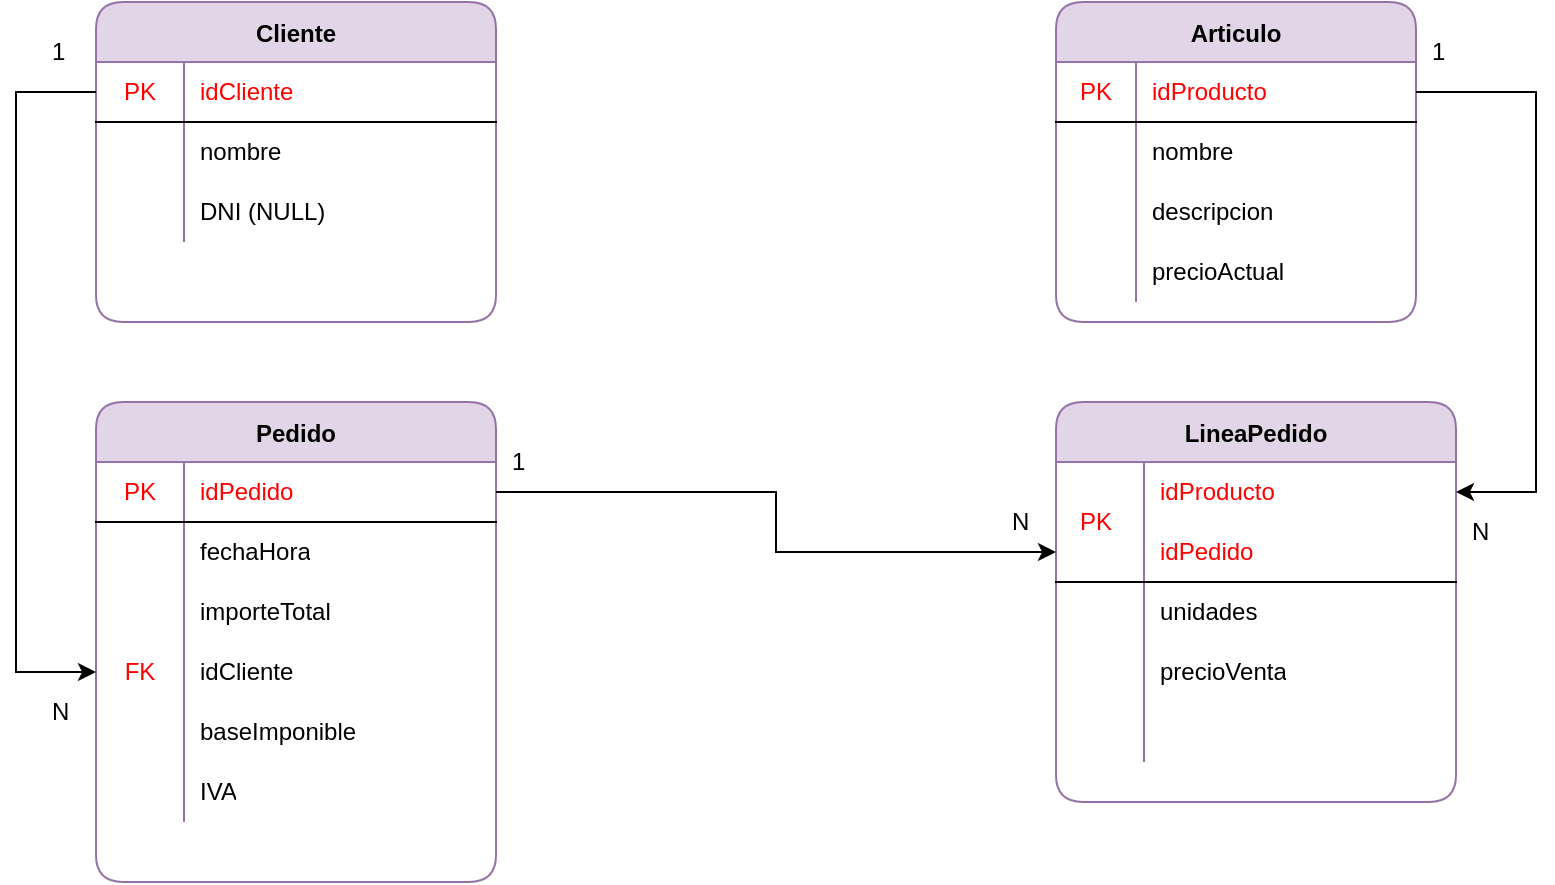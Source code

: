 <mxfile version="15.7.3" type="google"><diagram id="4mRt6e4cWDjUJ0eLJ6ru" name="Page-1"><mxGraphModel dx="868" dy="507" grid="1" gridSize="10" guides="1" tooltips="1" connect="1" arrows="1" fold="1" page="1" pageScale="1" pageWidth="827" pageHeight="1169" math="0" shadow="0"><root><mxCell id="0"/><mxCell id="1" parent="0"/><mxCell id="6bDaAbEhepQAVm0keOFi-1" value="Cliente" style="shape=table;startSize=30;container=1;collapsible=0;childLayout=tableLayout;fixedRows=1;rowLines=0;fontStyle=1;align=center;pointerEvents=1;fillColor=#e1d5e7;strokeColor=#9673a6;rounded=1;" vertex="1" parent="1"><mxGeometry x="80" y="80" width="200" height="160" as="geometry"/></mxCell><mxCell id="6bDaAbEhepQAVm0keOFi-2" value="" style="shape=partialRectangle;html=1;whiteSpace=wrap;collapsible=0;dropTarget=0;pointerEvents=1;fillColor=none;top=0;left=0;bottom=1;right=0;points=[[0,0.5],[1,0.5]];portConstraint=eastwest;" vertex="1" parent="6bDaAbEhepQAVm0keOFi-1"><mxGeometry y="30" width="200" height="30" as="geometry"/></mxCell><mxCell id="6bDaAbEhepQAVm0keOFi-3" value="&lt;font color=&quot;#FF0000&quot;&gt;PK&lt;/font&gt;" style="shape=partialRectangle;html=1;whiteSpace=wrap;connectable=0;fillColor=none;top=0;left=0;bottom=0;right=0;overflow=hidden;pointerEvents=1;" vertex="1" parent="6bDaAbEhepQAVm0keOFi-2"><mxGeometry width="44" height="30" as="geometry"><mxRectangle width="44" height="30" as="alternateBounds"/></mxGeometry></mxCell><mxCell id="6bDaAbEhepQAVm0keOFi-4" value="&lt;font color=&quot;#FF0000&quot;&gt;idCliente&lt;/font&gt;" style="shape=partialRectangle;html=1;whiteSpace=wrap;connectable=0;fillColor=none;top=0;left=0;bottom=0;right=0;align=left;spacingLeft=6;overflow=hidden;pointerEvents=1;" vertex="1" parent="6bDaAbEhepQAVm0keOFi-2"><mxGeometry x="44" width="156" height="30" as="geometry"><mxRectangle width="156" height="30" as="alternateBounds"/></mxGeometry></mxCell><mxCell id="6bDaAbEhepQAVm0keOFi-5" value="" style="shape=partialRectangle;html=1;whiteSpace=wrap;collapsible=0;dropTarget=0;pointerEvents=1;fillColor=none;top=0;left=0;bottom=0;right=0;points=[[0,0.5],[1,0.5]];portConstraint=eastwest;" vertex="1" parent="6bDaAbEhepQAVm0keOFi-1"><mxGeometry y="60" width="200" height="30" as="geometry"/></mxCell><mxCell id="6bDaAbEhepQAVm0keOFi-6" value="" style="shape=partialRectangle;html=1;whiteSpace=wrap;connectable=0;fillColor=none;top=0;left=0;bottom=0;right=0;overflow=hidden;pointerEvents=1;" vertex="1" parent="6bDaAbEhepQAVm0keOFi-5"><mxGeometry width="44" height="30" as="geometry"><mxRectangle width="44" height="30" as="alternateBounds"/></mxGeometry></mxCell><mxCell id="6bDaAbEhepQAVm0keOFi-7" value="nombre" style="shape=partialRectangle;html=1;whiteSpace=wrap;connectable=0;fillColor=none;top=0;left=0;bottom=0;right=0;align=left;spacingLeft=6;overflow=hidden;pointerEvents=1;" vertex="1" parent="6bDaAbEhepQAVm0keOFi-5"><mxGeometry x="44" width="156" height="30" as="geometry"><mxRectangle width="156" height="30" as="alternateBounds"/></mxGeometry></mxCell><mxCell id="6bDaAbEhepQAVm0keOFi-8" value="" style="shape=partialRectangle;html=1;whiteSpace=wrap;collapsible=0;dropTarget=0;pointerEvents=1;fillColor=none;top=0;left=0;bottom=0;right=0;points=[[0,0.5],[1,0.5]];portConstraint=eastwest;" vertex="1" parent="6bDaAbEhepQAVm0keOFi-1"><mxGeometry y="90" width="200" height="30" as="geometry"/></mxCell><mxCell id="6bDaAbEhepQAVm0keOFi-9" value="" style="shape=partialRectangle;html=1;whiteSpace=wrap;connectable=0;fillColor=none;top=0;left=0;bottom=0;right=0;overflow=hidden;pointerEvents=1;" vertex="1" parent="6bDaAbEhepQAVm0keOFi-8"><mxGeometry width="44" height="30" as="geometry"><mxRectangle width="44" height="30" as="alternateBounds"/></mxGeometry></mxCell><mxCell id="6bDaAbEhepQAVm0keOFi-10" value="DNI (NULL)" style="shape=partialRectangle;html=1;whiteSpace=wrap;connectable=0;fillColor=none;top=0;left=0;bottom=0;right=0;align=left;spacingLeft=6;overflow=hidden;pointerEvents=1;" vertex="1" parent="6bDaAbEhepQAVm0keOFi-8"><mxGeometry x="44" width="156" height="30" as="geometry"><mxRectangle width="156" height="30" as="alternateBounds"/></mxGeometry></mxCell><mxCell id="6bDaAbEhepQAVm0keOFi-11" value="Articulo" style="shape=table;startSize=30;container=1;collapsible=0;childLayout=tableLayout;fixedRows=1;rowLines=0;fontStyle=1;align=center;pointerEvents=1;fillColor=#e1d5e7;strokeColor=#9673a6;rounded=1;" vertex="1" parent="1"><mxGeometry x="560" y="80" width="180" height="160" as="geometry"/></mxCell><mxCell id="6bDaAbEhepQAVm0keOFi-12" value="" style="shape=partialRectangle;html=1;whiteSpace=wrap;collapsible=0;dropTarget=0;pointerEvents=1;fillColor=none;top=0;left=0;bottom=1;right=0;points=[[0,0.5],[1,0.5]];portConstraint=eastwest;" vertex="1" parent="6bDaAbEhepQAVm0keOFi-11"><mxGeometry y="30" width="180" height="30" as="geometry"/></mxCell><mxCell id="6bDaAbEhepQAVm0keOFi-13" value="&lt;font color=&quot;#FF0000&quot;&gt;PK&lt;/font&gt;" style="shape=partialRectangle;html=1;whiteSpace=wrap;connectable=0;fillColor=none;top=0;left=0;bottom=0;right=0;overflow=hidden;pointerEvents=1;" vertex="1" parent="6bDaAbEhepQAVm0keOFi-12"><mxGeometry width="40" height="30" as="geometry"><mxRectangle width="40" height="30" as="alternateBounds"/></mxGeometry></mxCell><mxCell id="6bDaAbEhepQAVm0keOFi-14" value="&lt;font color=&quot;#FF0000&quot;&gt;idProducto&lt;/font&gt;" style="shape=partialRectangle;html=1;whiteSpace=wrap;connectable=0;fillColor=none;top=0;left=0;bottom=0;right=0;align=left;spacingLeft=6;overflow=hidden;pointerEvents=1;" vertex="1" parent="6bDaAbEhepQAVm0keOFi-12"><mxGeometry x="40" width="140" height="30" as="geometry"><mxRectangle width="140" height="30" as="alternateBounds"/></mxGeometry></mxCell><mxCell id="6bDaAbEhepQAVm0keOFi-15" value="" style="shape=partialRectangle;html=1;whiteSpace=wrap;collapsible=0;dropTarget=0;pointerEvents=1;fillColor=none;top=0;left=0;bottom=0;right=0;points=[[0,0.5],[1,0.5]];portConstraint=eastwest;" vertex="1" parent="6bDaAbEhepQAVm0keOFi-11"><mxGeometry y="60" width="180" height="30" as="geometry"/></mxCell><mxCell id="6bDaAbEhepQAVm0keOFi-16" value="" style="shape=partialRectangle;html=1;whiteSpace=wrap;connectable=0;fillColor=none;top=0;left=0;bottom=0;right=0;overflow=hidden;pointerEvents=1;" vertex="1" parent="6bDaAbEhepQAVm0keOFi-15"><mxGeometry width="40" height="30" as="geometry"><mxRectangle width="40" height="30" as="alternateBounds"/></mxGeometry></mxCell><mxCell id="6bDaAbEhepQAVm0keOFi-17" value="nombre" style="shape=partialRectangle;html=1;whiteSpace=wrap;connectable=0;fillColor=none;top=0;left=0;bottom=0;right=0;align=left;spacingLeft=6;overflow=hidden;pointerEvents=1;" vertex="1" parent="6bDaAbEhepQAVm0keOFi-15"><mxGeometry x="40" width="140" height="30" as="geometry"><mxRectangle width="140" height="30" as="alternateBounds"/></mxGeometry></mxCell><mxCell id="6bDaAbEhepQAVm0keOFi-18" value="" style="shape=partialRectangle;html=1;whiteSpace=wrap;collapsible=0;dropTarget=0;pointerEvents=1;fillColor=none;top=0;left=0;bottom=0;right=0;points=[[0,0.5],[1,0.5]];portConstraint=eastwest;" vertex="1" parent="6bDaAbEhepQAVm0keOFi-11"><mxGeometry y="90" width="180" height="30" as="geometry"/></mxCell><mxCell id="6bDaAbEhepQAVm0keOFi-19" value="" style="shape=partialRectangle;html=1;whiteSpace=wrap;connectable=0;fillColor=none;top=0;left=0;bottom=0;right=0;overflow=hidden;pointerEvents=1;" vertex="1" parent="6bDaAbEhepQAVm0keOFi-18"><mxGeometry width="40" height="30" as="geometry"><mxRectangle width="40" height="30" as="alternateBounds"/></mxGeometry></mxCell><mxCell id="6bDaAbEhepQAVm0keOFi-20" value="descripcion" style="shape=partialRectangle;html=1;whiteSpace=wrap;connectable=0;fillColor=none;top=0;left=0;bottom=0;right=0;align=left;spacingLeft=6;overflow=hidden;pointerEvents=1;" vertex="1" parent="6bDaAbEhepQAVm0keOFi-18"><mxGeometry x="40" width="140" height="30" as="geometry"><mxRectangle width="140" height="30" as="alternateBounds"/></mxGeometry></mxCell><mxCell id="6bDaAbEhepQAVm0keOFi-21" value="" style="shape=partialRectangle;html=1;whiteSpace=wrap;collapsible=0;dropTarget=0;pointerEvents=1;fillColor=none;top=0;left=0;bottom=0;right=0;points=[[0,0.5],[1,0.5]];portConstraint=eastwest;" vertex="1" parent="6bDaAbEhepQAVm0keOFi-11"><mxGeometry y="120" width="180" height="30" as="geometry"/></mxCell><mxCell id="6bDaAbEhepQAVm0keOFi-22" value="" style="shape=partialRectangle;html=1;whiteSpace=wrap;connectable=0;fillColor=none;top=0;left=0;bottom=0;right=0;overflow=hidden;pointerEvents=1;" vertex="1" parent="6bDaAbEhepQAVm0keOFi-21"><mxGeometry width="40" height="30" as="geometry"><mxRectangle width="40" height="30" as="alternateBounds"/></mxGeometry></mxCell><mxCell id="6bDaAbEhepQAVm0keOFi-23" value="precioActual" style="shape=partialRectangle;html=1;whiteSpace=wrap;connectable=0;fillColor=none;top=0;left=0;bottom=0;right=0;align=left;spacingLeft=6;overflow=hidden;pointerEvents=1;" vertex="1" parent="6bDaAbEhepQAVm0keOFi-21"><mxGeometry x="40" width="140" height="30" as="geometry"><mxRectangle width="140" height="30" as="alternateBounds"/></mxGeometry></mxCell><mxCell id="6bDaAbEhepQAVm0keOFi-24" value="Pedido" style="shape=table;startSize=30;container=1;collapsible=0;childLayout=tableLayout;fixedRows=1;rowLines=0;fontStyle=1;align=center;pointerEvents=1;fillColor=#e1d5e7;strokeColor=#9673a6;rounded=1;" vertex="1" parent="1"><mxGeometry x="80" y="280" width="200" height="240" as="geometry"/></mxCell><mxCell id="6bDaAbEhepQAVm0keOFi-25" value="" style="shape=partialRectangle;html=1;whiteSpace=wrap;collapsible=0;dropTarget=0;pointerEvents=1;fillColor=none;top=0;left=0;bottom=1;right=0;points=[[0,0.5],[1,0.5]];portConstraint=eastwest;" vertex="1" parent="6bDaAbEhepQAVm0keOFi-24"><mxGeometry y="30" width="200" height="30" as="geometry"/></mxCell><mxCell id="6bDaAbEhepQAVm0keOFi-26" value="&lt;font color=&quot;#FF0000&quot;&gt;PK&lt;/font&gt;" style="shape=partialRectangle;html=1;whiteSpace=wrap;connectable=0;fillColor=none;top=0;left=0;bottom=0;right=0;overflow=hidden;pointerEvents=1;" vertex="1" parent="6bDaAbEhepQAVm0keOFi-25"><mxGeometry width="44" height="30" as="geometry"><mxRectangle width="44" height="30" as="alternateBounds"/></mxGeometry></mxCell><mxCell id="6bDaAbEhepQAVm0keOFi-27" value="&lt;font color=&quot;#FF0000&quot;&gt;idPedido&lt;/font&gt;" style="shape=partialRectangle;html=1;whiteSpace=wrap;connectable=0;fillColor=none;top=0;left=0;bottom=0;right=0;align=left;spacingLeft=6;overflow=hidden;pointerEvents=1;" vertex="1" parent="6bDaAbEhepQAVm0keOFi-25"><mxGeometry x="44" width="156" height="30" as="geometry"><mxRectangle width="156" height="30" as="alternateBounds"/></mxGeometry></mxCell><mxCell id="6bDaAbEhepQAVm0keOFi-28" value="" style="shape=partialRectangle;html=1;whiteSpace=wrap;collapsible=0;dropTarget=0;pointerEvents=1;fillColor=none;top=0;left=0;bottom=0;right=0;points=[[0,0.5],[1,0.5]];portConstraint=eastwest;" vertex="1" parent="6bDaAbEhepQAVm0keOFi-24"><mxGeometry y="60" width="200" height="30" as="geometry"/></mxCell><mxCell id="6bDaAbEhepQAVm0keOFi-29" value="" style="shape=partialRectangle;html=1;whiteSpace=wrap;connectable=0;fillColor=none;top=0;left=0;bottom=0;right=0;overflow=hidden;pointerEvents=1;" vertex="1" parent="6bDaAbEhepQAVm0keOFi-28"><mxGeometry width="44" height="30" as="geometry"><mxRectangle width="44" height="30" as="alternateBounds"/></mxGeometry></mxCell><mxCell id="6bDaAbEhepQAVm0keOFi-30" value="fechaHora" style="shape=partialRectangle;html=1;whiteSpace=wrap;connectable=0;fillColor=none;top=0;left=0;bottom=0;right=0;align=left;spacingLeft=6;overflow=hidden;pointerEvents=1;" vertex="1" parent="6bDaAbEhepQAVm0keOFi-28"><mxGeometry x="44" width="156" height="30" as="geometry"><mxRectangle width="156" height="30" as="alternateBounds"/></mxGeometry></mxCell><mxCell id="6bDaAbEhepQAVm0keOFi-31" value="" style="shape=partialRectangle;html=1;whiteSpace=wrap;collapsible=0;dropTarget=0;pointerEvents=1;fillColor=none;top=0;left=0;bottom=0;right=0;points=[[0,0.5],[1,0.5]];portConstraint=eastwest;" vertex="1" parent="6bDaAbEhepQAVm0keOFi-24"><mxGeometry y="90" width="200" height="30" as="geometry"/></mxCell><mxCell id="6bDaAbEhepQAVm0keOFi-32" value="" style="shape=partialRectangle;html=1;whiteSpace=wrap;connectable=0;fillColor=none;top=0;left=0;bottom=0;right=0;overflow=hidden;pointerEvents=1;" vertex="1" parent="6bDaAbEhepQAVm0keOFi-31"><mxGeometry width="44" height="30" as="geometry"><mxRectangle width="44" height="30" as="alternateBounds"/></mxGeometry></mxCell><mxCell id="6bDaAbEhepQAVm0keOFi-33" value="importeTotal" style="shape=partialRectangle;html=1;whiteSpace=wrap;connectable=0;fillColor=none;top=0;left=0;bottom=0;right=0;align=left;spacingLeft=6;overflow=hidden;pointerEvents=1;" vertex="1" parent="6bDaAbEhepQAVm0keOFi-31"><mxGeometry x="44" width="156" height="30" as="geometry"><mxRectangle width="156" height="30" as="alternateBounds"/></mxGeometry></mxCell><mxCell id="6bDaAbEhepQAVm0keOFi-34" value="" style="shape=partialRectangle;html=1;whiteSpace=wrap;collapsible=0;dropTarget=0;pointerEvents=1;fillColor=none;top=0;left=0;bottom=0;right=0;points=[[0,0.5],[1,0.5]];portConstraint=eastwest;" vertex="1" parent="6bDaAbEhepQAVm0keOFi-24"><mxGeometry y="120" width="200" height="30" as="geometry"/></mxCell><mxCell id="6bDaAbEhepQAVm0keOFi-35" value="&lt;font color=&quot;#FF0000&quot;&gt;FK&lt;/font&gt;" style="shape=partialRectangle;html=1;whiteSpace=wrap;connectable=0;fillColor=none;top=0;left=0;bottom=0;right=0;overflow=hidden;pointerEvents=1;" vertex="1" parent="6bDaAbEhepQAVm0keOFi-34"><mxGeometry width="44" height="30" as="geometry"><mxRectangle width="44" height="30" as="alternateBounds"/></mxGeometry></mxCell><mxCell id="6bDaAbEhepQAVm0keOFi-36" value="idCliente" style="shape=partialRectangle;html=1;whiteSpace=wrap;connectable=0;fillColor=none;top=0;left=0;bottom=0;right=0;align=left;spacingLeft=6;overflow=hidden;pointerEvents=1;" vertex="1" parent="6bDaAbEhepQAVm0keOFi-34"><mxGeometry x="44" width="156" height="30" as="geometry"><mxRectangle width="156" height="30" as="alternateBounds"/></mxGeometry></mxCell><mxCell id="6bDaAbEhepQAVm0keOFi-63" value="" style="shape=partialRectangle;html=1;whiteSpace=wrap;collapsible=0;dropTarget=0;pointerEvents=1;fillColor=none;top=0;left=0;bottom=0;right=0;points=[[0,0.5],[1,0.5]];portConstraint=eastwest;" vertex="1" parent="6bDaAbEhepQAVm0keOFi-24"><mxGeometry y="150" width="200" height="30" as="geometry"/></mxCell><mxCell id="6bDaAbEhepQAVm0keOFi-64" value="" style="shape=partialRectangle;html=1;whiteSpace=wrap;connectable=0;fillColor=none;top=0;left=0;bottom=0;right=0;overflow=hidden;pointerEvents=1;" vertex="1" parent="6bDaAbEhepQAVm0keOFi-63"><mxGeometry width="44" height="30" as="geometry"><mxRectangle width="44" height="30" as="alternateBounds"/></mxGeometry></mxCell><mxCell id="6bDaAbEhepQAVm0keOFi-65" value="baseImponible" style="shape=partialRectangle;html=1;whiteSpace=wrap;connectable=0;fillColor=none;top=0;left=0;bottom=0;right=0;align=left;spacingLeft=6;overflow=hidden;pointerEvents=1;" vertex="1" parent="6bDaAbEhepQAVm0keOFi-63"><mxGeometry x="44" width="156" height="30" as="geometry"><mxRectangle width="156" height="30" as="alternateBounds"/></mxGeometry></mxCell><mxCell id="6bDaAbEhepQAVm0keOFi-66" value="" style="shape=partialRectangle;html=1;whiteSpace=wrap;collapsible=0;dropTarget=0;pointerEvents=1;fillColor=none;top=0;left=0;bottom=0;right=0;points=[[0,0.5],[1,0.5]];portConstraint=eastwest;" vertex="1" parent="6bDaAbEhepQAVm0keOFi-24"><mxGeometry y="180" width="200" height="30" as="geometry"/></mxCell><mxCell id="6bDaAbEhepQAVm0keOFi-67" value="" style="shape=partialRectangle;html=1;whiteSpace=wrap;connectable=0;fillColor=none;top=0;left=0;bottom=0;right=0;overflow=hidden;pointerEvents=1;" vertex="1" parent="6bDaAbEhepQAVm0keOFi-66"><mxGeometry width="44" height="30" as="geometry"><mxRectangle width="44" height="30" as="alternateBounds"/></mxGeometry></mxCell><mxCell id="6bDaAbEhepQAVm0keOFi-68" value="IVA" style="shape=partialRectangle;html=1;whiteSpace=wrap;connectable=0;fillColor=none;top=0;left=0;bottom=0;right=0;align=left;spacingLeft=6;overflow=hidden;pointerEvents=1;" vertex="1" parent="6bDaAbEhepQAVm0keOFi-66"><mxGeometry x="44" width="156" height="30" as="geometry"><mxRectangle width="156" height="30" as="alternateBounds"/></mxGeometry></mxCell><mxCell id="6bDaAbEhepQAVm0keOFi-37" style="edgeStyle=orthogonalEdgeStyle;rounded=0;orthogonalLoop=1;jettySize=auto;html=1;entryX=0;entryY=0.5;entryDx=0;entryDy=0;fontColor=#FF0000;" edge="1" parent="1" source="6bDaAbEhepQAVm0keOFi-2" target="6bDaAbEhepQAVm0keOFi-34"><mxGeometry relative="1" as="geometry"><Array as="points"><mxPoint x="40" y="125"/><mxPoint x="40" y="415"/></Array></mxGeometry></mxCell><mxCell id="6bDaAbEhepQAVm0keOFi-38" value="1" style="shape=partialRectangle;html=1;whiteSpace=wrap;connectable=0;fillColor=none;top=0;left=0;bottom=0;right=0;align=left;spacingLeft=6;overflow=hidden;pointerEvents=1;" vertex="1" parent="1"><mxGeometry x="50" y="90" width="30" height="30" as="geometry"><mxRectangle width="140" height="30" as="alternateBounds"/></mxGeometry></mxCell><mxCell id="6bDaAbEhepQAVm0keOFi-39" value="N" style="shape=partialRectangle;html=1;whiteSpace=wrap;connectable=0;fillColor=none;top=0;left=0;bottom=0;right=0;align=left;spacingLeft=6;overflow=hidden;pointerEvents=1;" vertex="1" parent="1"><mxGeometry x="50" y="420" width="30" height="30" as="geometry"><mxRectangle width="140" height="30" as="alternateBounds"/></mxGeometry></mxCell><mxCell id="6bDaAbEhepQAVm0keOFi-40" value="LineaPedido" style="shape=table;startSize=30;container=1;collapsible=0;childLayout=tableLayout;fixedRows=1;rowLines=0;fontStyle=1;align=center;pointerEvents=1;fillColor=#e1d5e7;strokeColor=#9673a6;rounded=1;" vertex="1" parent="1"><mxGeometry x="560" y="280" width="200" height="200" as="geometry"/></mxCell><mxCell id="6bDaAbEhepQAVm0keOFi-41" value="" style="shape=partialRectangle;html=1;whiteSpace=wrap;collapsible=0;dropTarget=0;pointerEvents=1;fillColor=none;top=0;left=0;bottom=1;right=0;points=[[0,0.5],[1,0.5]];portConstraint=eastwest;strokeWidth=4;strokeColor=none;" vertex="1" parent="6bDaAbEhepQAVm0keOFi-40"><mxGeometry y="30" width="200" height="30" as="geometry"/></mxCell><mxCell id="6bDaAbEhepQAVm0keOFi-42" value="" style="shape=partialRectangle;html=1;whiteSpace=wrap;connectable=0;fillColor=none;top=0;left=0;bottom=0;right=0;overflow=hidden;pointerEvents=1;" vertex="1" parent="6bDaAbEhepQAVm0keOFi-41"><mxGeometry width="44" height="30" as="geometry"><mxRectangle width="44" height="30" as="alternateBounds"/></mxGeometry></mxCell><mxCell id="6bDaAbEhepQAVm0keOFi-43" value="&lt;div&gt;&lt;font color=&quot;#FF0000&quot;&gt;idProducto&lt;/font&gt;&lt;/div&gt;&lt;font color=&quot;#FF0000&quot;&gt;&lt;/font&gt;" style="shape=partialRectangle;html=1;whiteSpace=wrap;connectable=0;fillColor=none;top=0;left=0;bottom=0;right=0;align=left;spacingLeft=6;overflow=hidden;pointerEvents=1;" vertex="1" parent="6bDaAbEhepQAVm0keOFi-41"><mxGeometry x="44" width="156" height="30" as="geometry"><mxRectangle width="156" height="30" as="alternateBounds"/></mxGeometry></mxCell><mxCell id="6bDaAbEhepQAVm0keOFi-44" value="" style="shape=partialRectangle;html=1;whiteSpace=wrap;collapsible=0;dropTarget=0;pointerEvents=1;fillColor=none;top=0;left=0;bottom=1;right=0;points=[[0,0.5],[1,0.5]];portConstraint=eastwest;" vertex="1" parent="6bDaAbEhepQAVm0keOFi-40"><mxGeometry y="60" width="200" height="30" as="geometry"/></mxCell><mxCell id="6bDaAbEhepQAVm0keOFi-45" value="" style="shape=partialRectangle;html=1;whiteSpace=wrap;connectable=0;fillColor=none;top=0;left=0;bottom=0;right=0;overflow=hidden;pointerEvents=1;" vertex="1" parent="6bDaAbEhepQAVm0keOFi-44"><mxGeometry width="44" height="30" as="geometry"><mxRectangle width="44" height="30" as="alternateBounds"/></mxGeometry></mxCell><mxCell id="6bDaAbEhepQAVm0keOFi-46" value="&lt;div&gt;&lt;font color=&quot;#FF0000&quot;&gt;idPedido&lt;/font&gt;&lt;/div&gt;&lt;font color=&quot;#FF0000&quot;&gt;&lt;/font&gt;" style="shape=partialRectangle;html=1;whiteSpace=wrap;connectable=0;fillColor=none;top=0;left=0;bottom=0;right=0;align=left;spacingLeft=6;overflow=hidden;pointerEvents=1;strokeColor=none;" vertex="1" parent="6bDaAbEhepQAVm0keOFi-44"><mxGeometry x="44" width="156" height="30" as="geometry"><mxRectangle width="156" height="30" as="alternateBounds"/></mxGeometry></mxCell><mxCell id="6bDaAbEhepQAVm0keOFi-47" value="" style="shape=partialRectangle;html=1;whiteSpace=wrap;collapsible=0;dropTarget=0;pointerEvents=1;fillColor=none;top=0;left=0;bottom=0;right=0;points=[[0,0.5],[1,0.5]];portConstraint=eastwest;" vertex="1" parent="6bDaAbEhepQAVm0keOFi-40"><mxGeometry y="90" width="200" height="30" as="geometry"/></mxCell><mxCell id="6bDaAbEhepQAVm0keOFi-48" value="" style="shape=partialRectangle;html=1;whiteSpace=wrap;connectable=0;fillColor=none;top=0;left=0;bottom=0;right=0;overflow=hidden;pointerEvents=1;" vertex="1" parent="6bDaAbEhepQAVm0keOFi-47"><mxGeometry width="44" height="30" as="geometry"><mxRectangle width="44" height="30" as="alternateBounds"/></mxGeometry></mxCell><mxCell id="6bDaAbEhepQAVm0keOFi-49" value="unidades" style="shape=partialRectangle;html=1;whiteSpace=wrap;connectable=0;fillColor=none;top=0;left=0;bottom=0;right=0;align=left;spacingLeft=6;overflow=hidden;pointerEvents=1;" vertex="1" parent="6bDaAbEhepQAVm0keOFi-47"><mxGeometry x="44" width="156" height="30" as="geometry"><mxRectangle width="156" height="30" as="alternateBounds"/></mxGeometry></mxCell><mxCell id="6bDaAbEhepQAVm0keOFi-50" value="" style="shape=partialRectangle;html=1;whiteSpace=wrap;collapsible=0;dropTarget=0;pointerEvents=1;fillColor=none;top=0;left=0;bottom=0;right=0;points=[[0,0.5],[1,0.5]];portConstraint=eastwest;" vertex="1" parent="6bDaAbEhepQAVm0keOFi-40"><mxGeometry y="120" width="200" height="30" as="geometry"/></mxCell><mxCell id="6bDaAbEhepQAVm0keOFi-51" value="" style="shape=partialRectangle;html=1;whiteSpace=wrap;connectable=0;fillColor=none;top=0;left=0;bottom=0;right=0;overflow=hidden;pointerEvents=1;" vertex="1" parent="6bDaAbEhepQAVm0keOFi-50"><mxGeometry width="44" height="30" as="geometry"><mxRectangle width="44" height="30" as="alternateBounds"/></mxGeometry></mxCell><mxCell id="6bDaAbEhepQAVm0keOFi-52" value="precioVenta" style="shape=partialRectangle;html=1;whiteSpace=wrap;connectable=0;fillColor=none;top=0;left=0;bottom=0;right=0;align=left;spacingLeft=6;overflow=hidden;pointerEvents=1;" vertex="1" parent="6bDaAbEhepQAVm0keOFi-50"><mxGeometry x="44" width="156" height="30" as="geometry"><mxRectangle width="156" height="30" as="alternateBounds"/></mxGeometry></mxCell><mxCell id="6bDaAbEhepQAVm0keOFi-53" value="" style="shape=partialRectangle;html=1;whiteSpace=wrap;collapsible=0;dropTarget=0;pointerEvents=1;fillColor=none;top=0;left=0;bottom=0;right=0;points=[[0,0.5],[1,0.5]];portConstraint=eastwest;" vertex="1" parent="6bDaAbEhepQAVm0keOFi-40"><mxGeometry y="150" width="200" height="30" as="geometry"/></mxCell><mxCell id="6bDaAbEhepQAVm0keOFi-54" value="" style="shape=partialRectangle;html=1;whiteSpace=wrap;connectable=0;fillColor=none;top=0;left=0;bottom=0;right=0;overflow=hidden;pointerEvents=1;" vertex="1" parent="6bDaAbEhepQAVm0keOFi-53"><mxGeometry width="44" height="30" as="geometry"><mxRectangle width="44" height="30" as="alternateBounds"/></mxGeometry></mxCell><mxCell id="6bDaAbEhepQAVm0keOFi-55" value="" style="shape=partialRectangle;html=1;whiteSpace=wrap;connectable=0;fillColor=none;top=0;left=0;bottom=0;right=0;align=left;spacingLeft=6;overflow=hidden;pointerEvents=1;" vertex="1" parent="6bDaAbEhepQAVm0keOFi-53"><mxGeometry x="44" width="156" height="30" as="geometry"><mxRectangle width="156" height="30" as="alternateBounds"/></mxGeometry></mxCell><mxCell id="6bDaAbEhepQAVm0keOFi-56" value="PK" style="text;html=1;strokeColor=none;fillColor=none;align=center;verticalAlign=middle;whiteSpace=wrap;rounded=0;fontColor=#FF0000;" vertex="1" parent="1"><mxGeometry x="550" y="325" width="60" height="30" as="geometry"/></mxCell><mxCell id="6bDaAbEhepQAVm0keOFi-57" style="edgeStyle=orthogonalEdgeStyle;rounded=0;orthogonalLoop=1;jettySize=auto;html=1;fontColor=#FF0000;" edge="1" parent="1" source="6bDaAbEhepQAVm0keOFi-25" target="6bDaAbEhepQAVm0keOFi-44"><mxGeometry relative="1" as="geometry"/></mxCell><mxCell id="6bDaAbEhepQAVm0keOFi-58" style="edgeStyle=orthogonalEdgeStyle;rounded=0;orthogonalLoop=1;jettySize=auto;html=1;entryX=1;entryY=0.5;entryDx=0;entryDy=0;fontColor=#FF0000;" edge="1" parent="1" source="6bDaAbEhepQAVm0keOFi-12" target="6bDaAbEhepQAVm0keOFi-41"><mxGeometry relative="1" as="geometry"><Array as="points"><mxPoint x="800" y="125"/><mxPoint x="800" y="325"/></Array></mxGeometry></mxCell><mxCell id="6bDaAbEhepQAVm0keOFi-59" value="1" style="shape=partialRectangle;html=1;whiteSpace=wrap;connectable=0;fillColor=none;top=0;left=0;bottom=0;right=0;align=left;spacingLeft=6;overflow=hidden;pointerEvents=1;" vertex="1" parent="1"><mxGeometry x="740" y="90" width="30" height="30" as="geometry"><mxRectangle width="140" height="30" as="alternateBounds"/></mxGeometry></mxCell><mxCell id="6bDaAbEhepQAVm0keOFi-60" value="N" style="shape=partialRectangle;html=1;whiteSpace=wrap;connectable=0;fillColor=none;top=0;left=0;bottom=0;right=0;align=left;spacingLeft=6;overflow=hidden;pointerEvents=1;" vertex="1" parent="1"><mxGeometry x="760" y="330" width="30" height="30" as="geometry"><mxRectangle width="140" height="30" as="alternateBounds"/></mxGeometry></mxCell><mxCell id="6bDaAbEhepQAVm0keOFi-61" value="1" style="shape=partialRectangle;html=1;whiteSpace=wrap;connectable=0;fillColor=none;top=0;left=0;bottom=0;right=0;align=left;spacingLeft=6;overflow=hidden;pointerEvents=1;" vertex="1" parent="1"><mxGeometry x="280" y="295" width="30" height="30" as="geometry"><mxRectangle width="140" height="30" as="alternateBounds"/></mxGeometry></mxCell><mxCell id="6bDaAbEhepQAVm0keOFi-62" value="N" style="shape=partialRectangle;html=1;whiteSpace=wrap;connectable=0;fillColor=none;top=0;left=0;bottom=0;right=0;align=left;spacingLeft=6;overflow=hidden;pointerEvents=1;" vertex="1" parent="1"><mxGeometry x="530" y="325" width="30" height="30" as="geometry"><mxRectangle width="140" height="30" as="alternateBounds"/></mxGeometry></mxCell></root></mxGraphModel></diagram></mxfile>